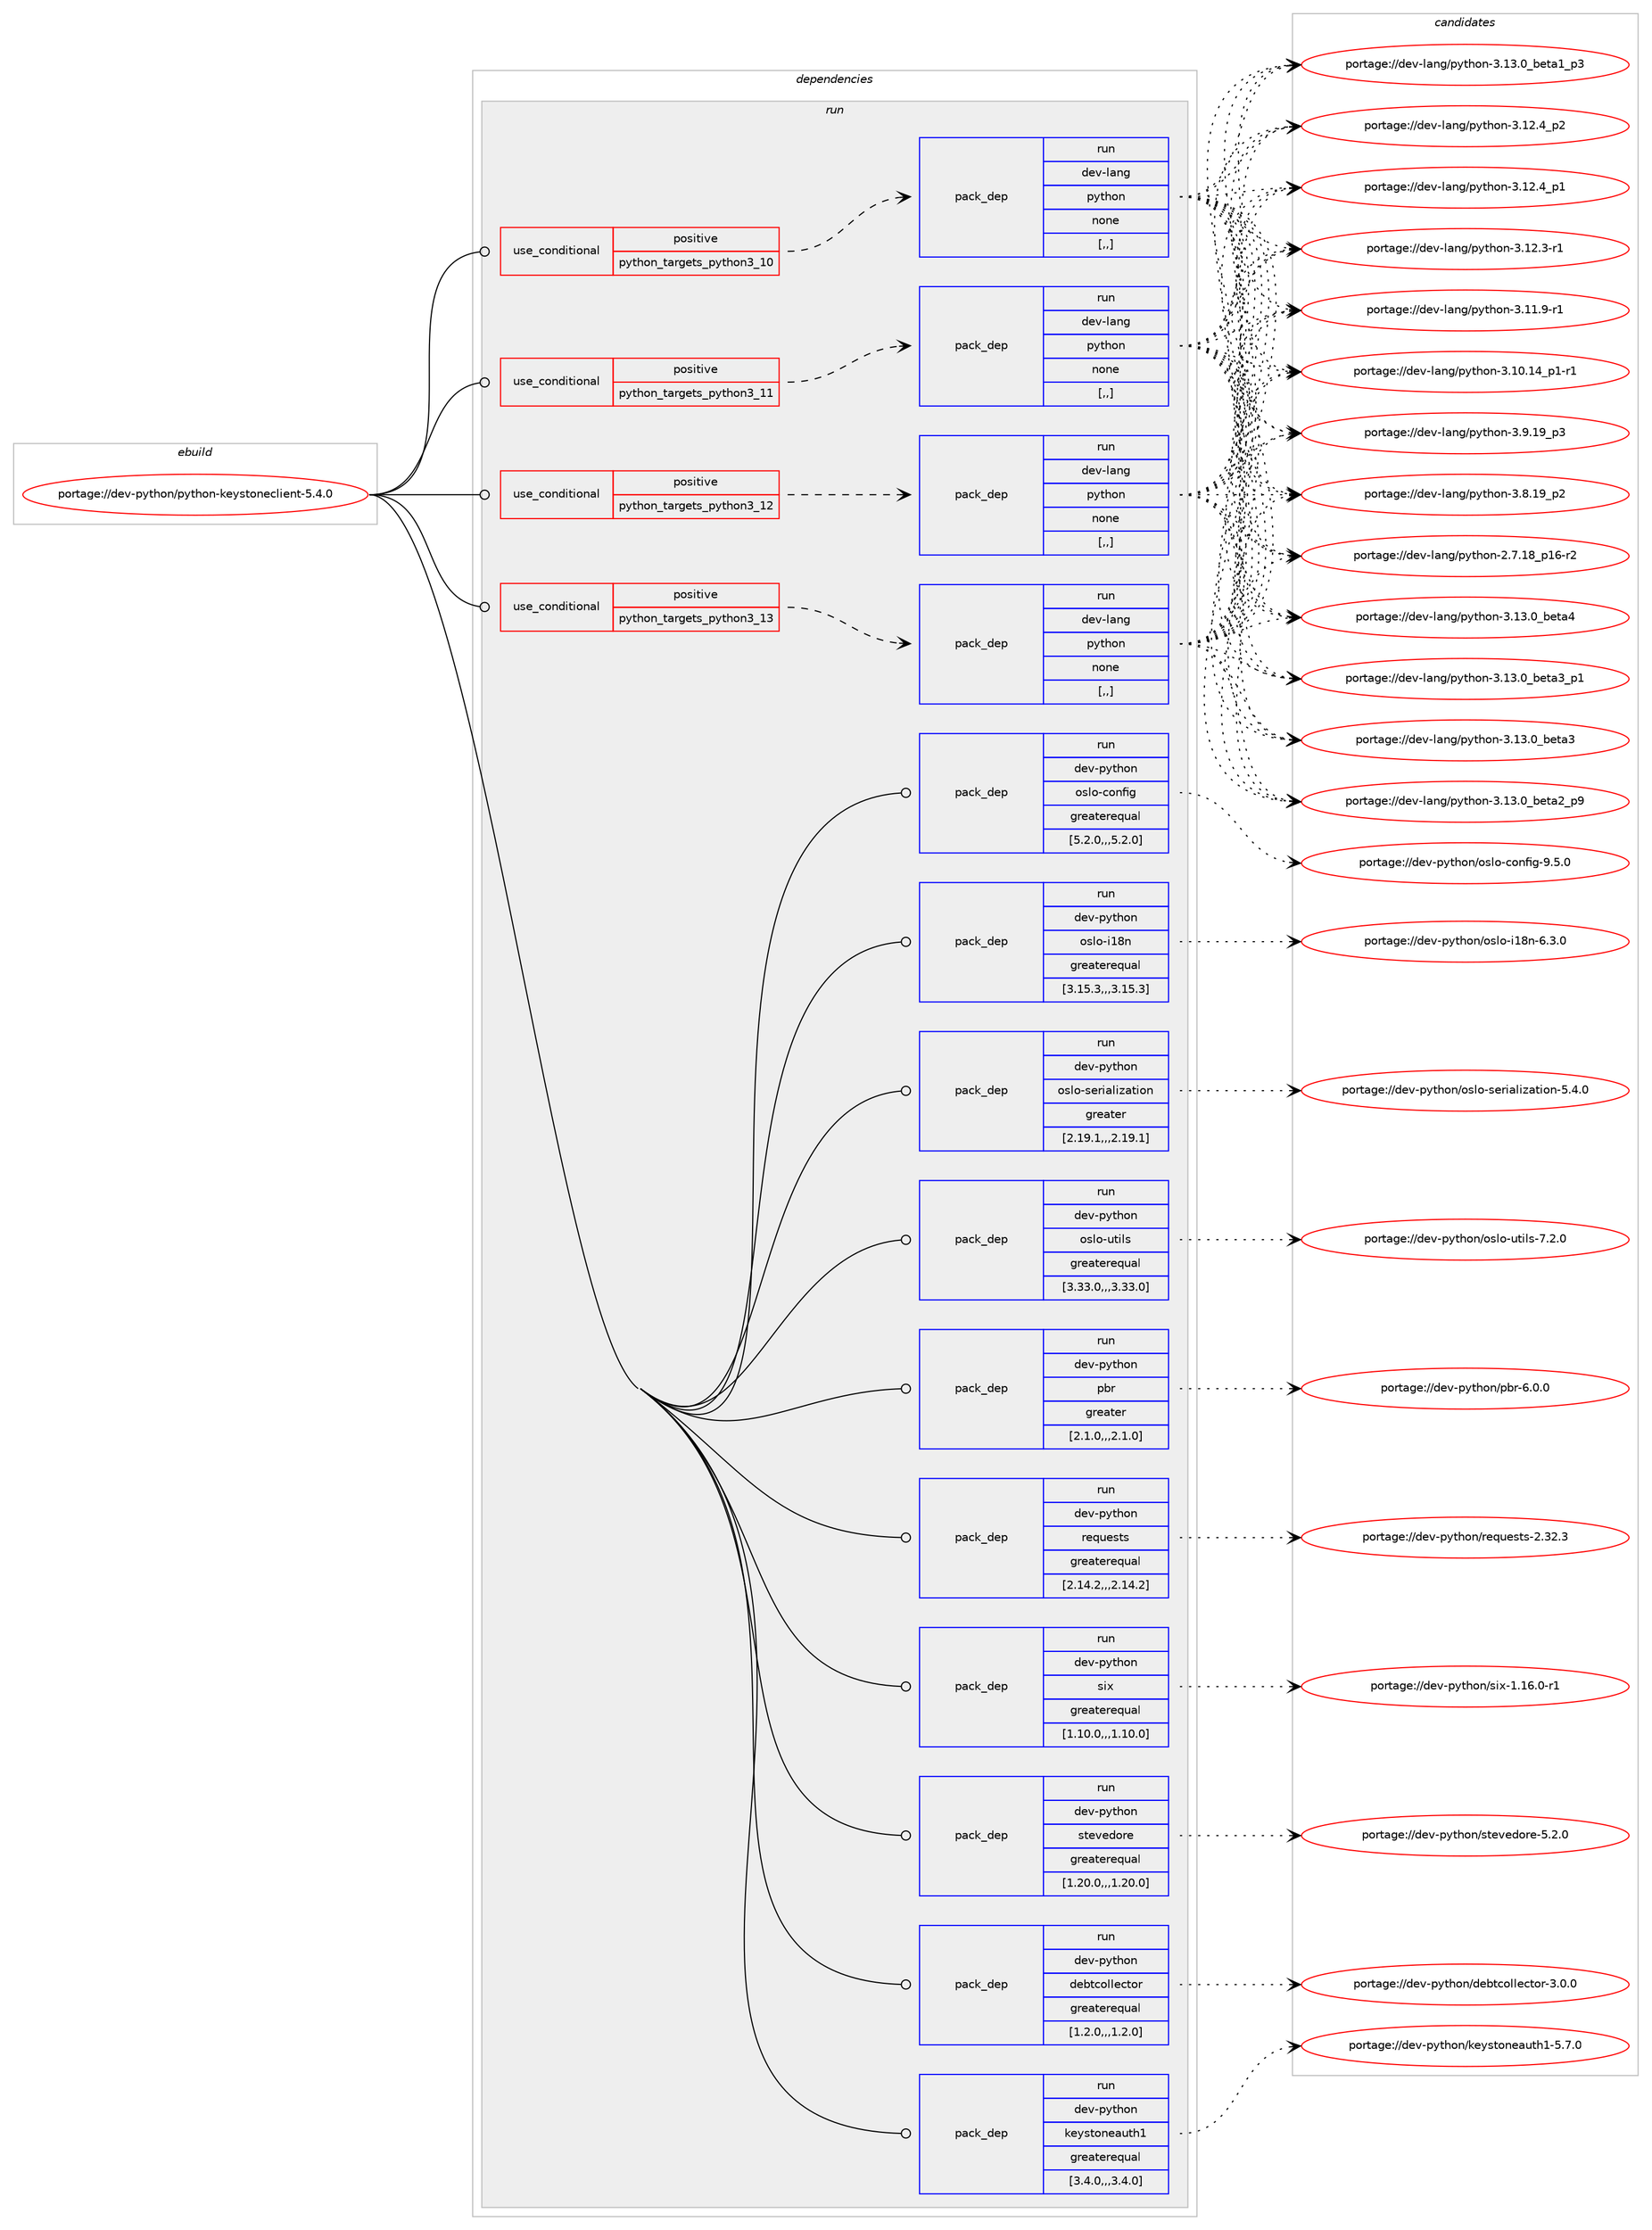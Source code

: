 digraph prolog {

# *************
# Graph options
# *************

newrank=true;
concentrate=true;
compound=true;
graph [rankdir=LR,fontname=Helvetica,fontsize=10,ranksep=1.5];#, ranksep=2.5, nodesep=0.2];
edge  [arrowhead=vee];
node  [fontname=Helvetica,fontsize=10];

# **********
# The ebuild
# **********

subgraph cluster_leftcol {
color=gray;
label=<<i>ebuild</i>>;
id [label="portage://dev-python/python-keystoneclient-5.4.0", color=red, width=4, href="../dev-python/python-keystoneclient-5.4.0.svg"];
}

# ****************
# The dependencies
# ****************

subgraph cluster_midcol {
color=gray;
label=<<i>dependencies</i>>;
subgraph cluster_compile {
fillcolor="#eeeeee";
style=filled;
label=<<i>compile</i>>;
}
subgraph cluster_compileandrun {
fillcolor="#eeeeee";
style=filled;
label=<<i>compile and run</i>>;
}
subgraph cluster_run {
fillcolor="#eeeeee";
style=filled;
label=<<i>run</i>>;
subgraph cond38621 {
dependency160949 [label=<<TABLE BORDER="0" CELLBORDER="1" CELLSPACING="0" CELLPADDING="4"><TR><TD ROWSPAN="3" CELLPADDING="10">use_conditional</TD></TR><TR><TD>positive</TD></TR><TR><TD>python_targets_python3_10</TD></TR></TABLE>>, shape=none, color=red];
subgraph pack121054 {
dependency160950 [label=<<TABLE BORDER="0" CELLBORDER="1" CELLSPACING="0" CELLPADDING="4" WIDTH="220"><TR><TD ROWSPAN="6" CELLPADDING="30">pack_dep</TD></TR><TR><TD WIDTH="110">run</TD></TR><TR><TD>dev-lang</TD></TR><TR><TD>python</TD></TR><TR><TD>none</TD></TR><TR><TD>[,,]</TD></TR></TABLE>>, shape=none, color=blue];
}
dependency160949:e -> dependency160950:w [weight=20,style="dashed",arrowhead="vee"];
}
id:e -> dependency160949:w [weight=20,style="solid",arrowhead="odot"];
subgraph cond38622 {
dependency160951 [label=<<TABLE BORDER="0" CELLBORDER="1" CELLSPACING="0" CELLPADDING="4"><TR><TD ROWSPAN="3" CELLPADDING="10">use_conditional</TD></TR><TR><TD>positive</TD></TR><TR><TD>python_targets_python3_11</TD></TR></TABLE>>, shape=none, color=red];
subgraph pack121055 {
dependency160952 [label=<<TABLE BORDER="0" CELLBORDER="1" CELLSPACING="0" CELLPADDING="4" WIDTH="220"><TR><TD ROWSPAN="6" CELLPADDING="30">pack_dep</TD></TR><TR><TD WIDTH="110">run</TD></TR><TR><TD>dev-lang</TD></TR><TR><TD>python</TD></TR><TR><TD>none</TD></TR><TR><TD>[,,]</TD></TR></TABLE>>, shape=none, color=blue];
}
dependency160951:e -> dependency160952:w [weight=20,style="dashed",arrowhead="vee"];
}
id:e -> dependency160951:w [weight=20,style="solid",arrowhead="odot"];
subgraph cond38623 {
dependency160953 [label=<<TABLE BORDER="0" CELLBORDER="1" CELLSPACING="0" CELLPADDING="4"><TR><TD ROWSPAN="3" CELLPADDING="10">use_conditional</TD></TR><TR><TD>positive</TD></TR><TR><TD>python_targets_python3_12</TD></TR></TABLE>>, shape=none, color=red];
subgraph pack121056 {
dependency160954 [label=<<TABLE BORDER="0" CELLBORDER="1" CELLSPACING="0" CELLPADDING="4" WIDTH="220"><TR><TD ROWSPAN="6" CELLPADDING="30">pack_dep</TD></TR><TR><TD WIDTH="110">run</TD></TR><TR><TD>dev-lang</TD></TR><TR><TD>python</TD></TR><TR><TD>none</TD></TR><TR><TD>[,,]</TD></TR></TABLE>>, shape=none, color=blue];
}
dependency160953:e -> dependency160954:w [weight=20,style="dashed",arrowhead="vee"];
}
id:e -> dependency160953:w [weight=20,style="solid",arrowhead="odot"];
subgraph cond38624 {
dependency160955 [label=<<TABLE BORDER="0" CELLBORDER="1" CELLSPACING="0" CELLPADDING="4"><TR><TD ROWSPAN="3" CELLPADDING="10">use_conditional</TD></TR><TR><TD>positive</TD></TR><TR><TD>python_targets_python3_13</TD></TR></TABLE>>, shape=none, color=red];
subgraph pack121057 {
dependency160956 [label=<<TABLE BORDER="0" CELLBORDER="1" CELLSPACING="0" CELLPADDING="4" WIDTH="220"><TR><TD ROWSPAN="6" CELLPADDING="30">pack_dep</TD></TR><TR><TD WIDTH="110">run</TD></TR><TR><TD>dev-lang</TD></TR><TR><TD>python</TD></TR><TR><TD>none</TD></TR><TR><TD>[,,]</TD></TR></TABLE>>, shape=none, color=blue];
}
dependency160955:e -> dependency160956:w [weight=20,style="dashed",arrowhead="vee"];
}
id:e -> dependency160955:w [weight=20,style="solid",arrowhead="odot"];
subgraph pack121058 {
dependency160957 [label=<<TABLE BORDER="0" CELLBORDER="1" CELLSPACING="0" CELLPADDING="4" WIDTH="220"><TR><TD ROWSPAN="6" CELLPADDING="30">pack_dep</TD></TR><TR><TD WIDTH="110">run</TD></TR><TR><TD>dev-python</TD></TR><TR><TD>debtcollector</TD></TR><TR><TD>greaterequal</TD></TR><TR><TD>[1.2.0,,,1.2.0]</TD></TR></TABLE>>, shape=none, color=blue];
}
id:e -> dependency160957:w [weight=20,style="solid",arrowhead="odot"];
subgraph pack121059 {
dependency160958 [label=<<TABLE BORDER="0" CELLBORDER="1" CELLSPACING="0" CELLPADDING="4" WIDTH="220"><TR><TD ROWSPAN="6" CELLPADDING="30">pack_dep</TD></TR><TR><TD WIDTH="110">run</TD></TR><TR><TD>dev-python</TD></TR><TR><TD>keystoneauth1</TD></TR><TR><TD>greaterequal</TD></TR><TR><TD>[3.4.0,,,3.4.0]</TD></TR></TABLE>>, shape=none, color=blue];
}
id:e -> dependency160958:w [weight=20,style="solid",arrowhead="odot"];
subgraph pack121060 {
dependency160959 [label=<<TABLE BORDER="0" CELLBORDER="1" CELLSPACING="0" CELLPADDING="4" WIDTH="220"><TR><TD ROWSPAN="6" CELLPADDING="30">pack_dep</TD></TR><TR><TD WIDTH="110">run</TD></TR><TR><TD>dev-python</TD></TR><TR><TD>oslo-config</TD></TR><TR><TD>greaterequal</TD></TR><TR><TD>[5.2.0,,,5.2.0]</TD></TR></TABLE>>, shape=none, color=blue];
}
id:e -> dependency160959:w [weight=20,style="solid",arrowhead="odot"];
subgraph pack121061 {
dependency160960 [label=<<TABLE BORDER="0" CELLBORDER="1" CELLSPACING="0" CELLPADDING="4" WIDTH="220"><TR><TD ROWSPAN="6" CELLPADDING="30">pack_dep</TD></TR><TR><TD WIDTH="110">run</TD></TR><TR><TD>dev-python</TD></TR><TR><TD>oslo-i18n</TD></TR><TR><TD>greaterequal</TD></TR><TR><TD>[3.15.3,,,3.15.3]</TD></TR></TABLE>>, shape=none, color=blue];
}
id:e -> dependency160960:w [weight=20,style="solid",arrowhead="odot"];
subgraph pack121062 {
dependency160961 [label=<<TABLE BORDER="0" CELLBORDER="1" CELLSPACING="0" CELLPADDING="4" WIDTH="220"><TR><TD ROWSPAN="6" CELLPADDING="30">pack_dep</TD></TR><TR><TD WIDTH="110">run</TD></TR><TR><TD>dev-python</TD></TR><TR><TD>oslo-serialization</TD></TR><TR><TD>greater</TD></TR><TR><TD>[2.19.1,,,2.19.1]</TD></TR></TABLE>>, shape=none, color=blue];
}
id:e -> dependency160961:w [weight=20,style="solid",arrowhead="odot"];
subgraph pack121063 {
dependency160962 [label=<<TABLE BORDER="0" CELLBORDER="1" CELLSPACING="0" CELLPADDING="4" WIDTH="220"><TR><TD ROWSPAN="6" CELLPADDING="30">pack_dep</TD></TR><TR><TD WIDTH="110">run</TD></TR><TR><TD>dev-python</TD></TR><TR><TD>oslo-utils</TD></TR><TR><TD>greaterequal</TD></TR><TR><TD>[3.33.0,,,3.33.0]</TD></TR></TABLE>>, shape=none, color=blue];
}
id:e -> dependency160962:w [weight=20,style="solid",arrowhead="odot"];
subgraph pack121064 {
dependency160963 [label=<<TABLE BORDER="0" CELLBORDER="1" CELLSPACING="0" CELLPADDING="4" WIDTH="220"><TR><TD ROWSPAN="6" CELLPADDING="30">pack_dep</TD></TR><TR><TD WIDTH="110">run</TD></TR><TR><TD>dev-python</TD></TR><TR><TD>pbr</TD></TR><TR><TD>greater</TD></TR><TR><TD>[2.1.0,,,2.1.0]</TD></TR></TABLE>>, shape=none, color=blue];
}
id:e -> dependency160963:w [weight=20,style="solid",arrowhead="odot"];
subgraph pack121065 {
dependency160964 [label=<<TABLE BORDER="0" CELLBORDER="1" CELLSPACING="0" CELLPADDING="4" WIDTH="220"><TR><TD ROWSPAN="6" CELLPADDING="30">pack_dep</TD></TR><TR><TD WIDTH="110">run</TD></TR><TR><TD>dev-python</TD></TR><TR><TD>requests</TD></TR><TR><TD>greaterequal</TD></TR><TR><TD>[2.14.2,,,2.14.2]</TD></TR></TABLE>>, shape=none, color=blue];
}
id:e -> dependency160964:w [weight=20,style="solid",arrowhead="odot"];
subgraph pack121066 {
dependency160965 [label=<<TABLE BORDER="0" CELLBORDER="1" CELLSPACING="0" CELLPADDING="4" WIDTH="220"><TR><TD ROWSPAN="6" CELLPADDING="30">pack_dep</TD></TR><TR><TD WIDTH="110">run</TD></TR><TR><TD>dev-python</TD></TR><TR><TD>six</TD></TR><TR><TD>greaterequal</TD></TR><TR><TD>[1.10.0,,,1.10.0]</TD></TR></TABLE>>, shape=none, color=blue];
}
id:e -> dependency160965:w [weight=20,style="solid",arrowhead="odot"];
subgraph pack121067 {
dependency160966 [label=<<TABLE BORDER="0" CELLBORDER="1" CELLSPACING="0" CELLPADDING="4" WIDTH="220"><TR><TD ROWSPAN="6" CELLPADDING="30">pack_dep</TD></TR><TR><TD WIDTH="110">run</TD></TR><TR><TD>dev-python</TD></TR><TR><TD>stevedore</TD></TR><TR><TD>greaterequal</TD></TR><TR><TD>[1.20.0,,,1.20.0]</TD></TR></TABLE>>, shape=none, color=blue];
}
id:e -> dependency160966:w [weight=20,style="solid",arrowhead="odot"];
}
}

# **************
# The candidates
# **************

subgraph cluster_choices {
rank=same;
color=gray;
label=<<i>candidates</i>>;

subgraph choice121054 {
color=black;
nodesep=1;
choice1001011184510897110103471121211161041111104551464951464895981011169752 [label="portage://dev-lang/python-3.13.0_beta4", color=red, width=4,href="../dev-lang/python-3.13.0_beta4.svg"];
choice10010111845108971101034711212111610411111045514649514648959810111697519511249 [label="portage://dev-lang/python-3.13.0_beta3_p1", color=red, width=4,href="../dev-lang/python-3.13.0_beta3_p1.svg"];
choice1001011184510897110103471121211161041111104551464951464895981011169751 [label="portage://dev-lang/python-3.13.0_beta3", color=red, width=4,href="../dev-lang/python-3.13.0_beta3.svg"];
choice10010111845108971101034711212111610411111045514649514648959810111697509511257 [label="portage://dev-lang/python-3.13.0_beta2_p9", color=red, width=4,href="../dev-lang/python-3.13.0_beta2_p9.svg"];
choice10010111845108971101034711212111610411111045514649514648959810111697499511251 [label="portage://dev-lang/python-3.13.0_beta1_p3", color=red, width=4,href="../dev-lang/python-3.13.0_beta1_p3.svg"];
choice100101118451089711010347112121116104111110455146495046529511250 [label="portage://dev-lang/python-3.12.4_p2", color=red, width=4,href="../dev-lang/python-3.12.4_p2.svg"];
choice100101118451089711010347112121116104111110455146495046529511249 [label="portage://dev-lang/python-3.12.4_p1", color=red, width=4,href="../dev-lang/python-3.12.4_p1.svg"];
choice100101118451089711010347112121116104111110455146495046514511449 [label="portage://dev-lang/python-3.12.3-r1", color=red, width=4,href="../dev-lang/python-3.12.3-r1.svg"];
choice100101118451089711010347112121116104111110455146494946574511449 [label="portage://dev-lang/python-3.11.9-r1", color=red, width=4,href="../dev-lang/python-3.11.9-r1.svg"];
choice100101118451089711010347112121116104111110455146494846495295112494511449 [label="portage://dev-lang/python-3.10.14_p1-r1", color=red, width=4,href="../dev-lang/python-3.10.14_p1-r1.svg"];
choice100101118451089711010347112121116104111110455146574649579511251 [label="portage://dev-lang/python-3.9.19_p3", color=red, width=4,href="../dev-lang/python-3.9.19_p3.svg"];
choice100101118451089711010347112121116104111110455146564649579511250 [label="portage://dev-lang/python-3.8.19_p2", color=red, width=4,href="../dev-lang/python-3.8.19_p2.svg"];
choice100101118451089711010347112121116104111110455046554649569511249544511450 [label="portage://dev-lang/python-2.7.18_p16-r2", color=red, width=4,href="../dev-lang/python-2.7.18_p16-r2.svg"];
dependency160950:e -> choice1001011184510897110103471121211161041111104551464951464895981011169752:w [style=dotted,weight="100"];
dependency160950:e -> choice10010111845108971101034711212111610411111045514649514648959810111697519511249:w [style=dotted,weight="100"];
dependency160950:e -> choice1001011184510897110103471121211161041111104551464951464895981011169751:w [style=dotted,weight="100"];
dependency160950:e -> choice10010111845108971101034711212111610411111045514649514648959810111697509511257:w [style=dotted,weight="100"];
dependency160950:e -> choice10010111845108971101034711212111610411111045514649514648959810111697499511251:w [style=dotted,weight="100"];
dependency160950:e -> choice100101118451089711010347112121116104111110455146495046529511250:w [style=dotted,weight="100"];
dependency160950:e -> choice100101118451089711010347112121116104111110455146495046529511249:w [style=dotted,weight="100"];
dependency160950:e -> choice100101118451089711010347112121116104111110455146495046514511449:w [style=dotted,weight="100"];
dependency160950:e -> choice100101118451089711010347112121116104111110455146494946574511449:w [style=dotted,weight="100"];
dependency160950:e -> choice100101118451089711010347112121116104111110455146494846495295112494511449:w [style=dotted,weight="100"];
dependency160950:e -> choice100101118451089711010347112121116104111110455146574649579511251:w [style=dotted,weight="100"];
dependency160950:e -> choice100101118451089711010347112121116104111110455146564649579511250:w [style=dotted,weight="100"];
dependency160950:e -> choice100101118451089711010347112121116104111110455046554649569511249544511450:w [style=dotted,weight="100"];
}
subgraph choice121055 {
color=black;
nodesep=1;
choice1001011184510897110103471121211161041111104551464951464895981011169752 [label="portage://dev-lang/python-3.13.0_beta4", color=red, width=4,href="../dev-lang/python-3.13.0_beta4.svg"];
choice10010111845108971101034711212111610411111045514649514648959810111697519511249 [label="portage://dev-lang/python-3.13.0_beta3_p1", color=red, width=4,href="../dev-lang/python-3.13.0_beta3_p1.svg"];
choice1001011184510897110103471121211161041111104551464951464895981011169751 [label="portage://dev-lang/python-3.13.0_beta3", color=red, width=4,href="../dev-lang/python-3.13.0_beta3.svg"];
choice10010111845108971101034711212111610411111045514649514648959810111697509511257 [label="portage://dev-lang/python-3.13.0_beta2_p9", color=red, width=4,href="../dev-lang/python-3.13.0_beta2_p9.svg"];
choice10010111845108971101034711212111610411111045514649514648959810111697499511251 [label="portage://dev-lang/python-3.13.0_beta1_p3", color=red, width=4,href="../dev-lang/python-3.13.0_beta1_p3.svg"];
choice100101118451089711010347112121116104111110455146495046529511250 [label="portage://dev-lang/python-3.12.4_p2", color=red, width=4,href="../dev-lang/python-3.12.4_p2.svg"];
choice100101118451089711010347112121116104111110455146495046529511249 [label="portage://dev-lang/python-3.12.4_p1", color=red, width=4,href="../dev-lang/python-3.12.4_p1.svg"];
choice100101118451089711010347112121116104111110455146495046514511449 [label="portage://dev-lang/python-3.12.3-r1", color=red, width=4,href="../dev-lang/python-3.12.3-r1.svg"];
choice100101118451089711010347112121116104111110455146494946574511449 [label="portage://dev-lang/python-3.11.9-r1", color=red, width=4,href="../dev-lang/python-3.11.9-r1.svg"];
choice100101118451089711010347112121116104111110455146494846495295112494511449 [label="portage://dev-lang/python-3.10.14_p1-r1", color=red, width=4,href="../dev-lang/python-3.10.14_p1-r1.svg"];
choice100101118451089711010347112121116104111110455146574649579511251 [label="portage://dev-lang/python-3.9.19_p3", color=red, width=4,href="../dev-lang/python-3.9.19_p3.svg"];
choice100101118451089711010347112121116104111110455146564649579511250 [label="portage://dev-lang/python-3.8.19_p2", color=red, width=4,href="../dev-lang/python-3.8.19_p2.svg"];
choice100101118451089711010347112121116104111110455046554649569511249544511450 [label="portage://dev-lang/python-2.7.18_p16-r2", color=red, width=4,href="../dev-lang/python-2.7.18_p16-r2.svg"];
dependency160952:e -> choice1001011184510897110103471121211161041111104551464951464895981011169752:w [style=dotted,weight="100"];
dependency160952:e -> choice10010111845108971101034711212111610411111045514649514648959810111697519511249:w [style=dotted,weight="100"];
dependency160952:e -> choice1001011184510897110103471121211161041111104551464951464895981011169751:w [style=dotted,weight="100"];
dependency160952:e -> choice10010111845108971101034711212111610411111045514649514648959810111697509511257:w [style=dotted,weight="100"];
dependency160952:e -> choice10010111845108971101034711212111610411111045514649514648959810111697499511251:w [style=dotted,weight="100"];
dependency160952:e -> choice100101118451089711010347112121116104111110455146495046529511250:w [style=dotted,weight="100"];
dependency160952:e -> choice100101118451089711010347112121116104111110455146495046529511249:w [style=dotted,weight="100"];
dependency160952:e -> choice100101118451089711010347112121116104111110455146495046514511449:w [style=dotted,weight="100"];
dependency160952:e -> choice100101118451089711010347112121116104111110455146494946574511449:w [style=dotted,weight="100"];
dependency160952:e -> choice100101118451089711010347112121116104111110455146494846495295112494511449:w [style=dotted,weight="100"];
dependency160952:e -> choice100101118451089711010347112121116104111110455146574649579511251:w [style=dotted,weight="100"];
dependency160952:e -> choice100101118451089711010347112121116104111110455146564649579511250:w [style=dotted,weight="100"];
dependency160952:e -> choice100101118451089711010347112121116104111110455046554649569511249544511450:w [style=dotted,weight="100"];
}
subgraph choice121056 {
color=black;
nodesep=1;
choice1001011184510897110103471121211161041111104551464951464895981011169752 [label="portage://dev-lang/python-3.13.0_beta4", color=red, width=4,href="../dev-lang/python-3.13.0_beta4.svg"];
choice10010111845108971101034711212111610411111045514649514648959810111697519511249 [label="portage://dev-lang/python-3.13.0_beta3_p1", color=red, width=4,href="../dev-lang/python-3.13.0_beta3_p1.svg"];
choice1001011184510897110103471121211161041111104551464951464895981011169751 [label="portage://dev-lang/python-3.13.0_beta3", color=red, width=4,href="../dev-lang/python-3.13.0_beta3.svg"];
choice10010111845108971101034711212111610411111045514649514648959810111697509511257 [label="portage://dev-lang/python-3.13.0_beta2_p9", color=red, width=4,href="../dev-lang/python-3.13.0_beta2_p9.svg"];
choice10010111845108971101034711212111610411111045514649514648959810111697499511251 [label="portage://dev-lang/python-3.13.0_beta1_p3", color=red, width=4,href="../dev-lang/python-3.13.0_beta1_p3.svg"];
choice100101118451089711010347112121116104111110455146495046529511250 [label="portage://dev-lang/python-3.12.4_p2", color=red, width=4,href="../dev-lang/python-3.12.4_p2.svg"];
choice100101118451089711010347112121116104111110455146495046529511249 [label="portage://dev-lang/python-3.12.4_p1", color=red, width=4,href="../dev-lang/python-3.12.4_p1.svg"];
choice100101118451089711010347112121116104111110455146495046514511449 [label="portage://dev-lang/python-3.12.3-r1", color=red, width=4,href="../dev-lang/python-3.12.3-r1.svg"];
choice100101118451089711010347112121116104111110455146494946574511449 [label="portage://dev-lang/python-3.11.9-r1", color=red, width=4,href="../dev-lang/python-3.11.9-r1.svg"];
choice100101118451089711010347112121116104111110455146494846495295112494511449 [label="portage://dev-lang/python-3.10.14_p1-r1", color=red, width=4,href="../dev-lang/python-3.10.14_p1-r1.svg"];
choice100101118451089711010347112121116104111110455146574649579511251 [label="portage://dev-lang/python-3.9.19_p3", color=red, width=4,href="../dev-lang/python-3.9.19_p3.svg"];
choice100101118451089711010347112121116104111110455146564649579511250 [label="portage://dev-lang/python-3.8.19_p2", color=red, width=4,href="../dev-lang/python-3.8.19_p2.svg"];
choice100101118451089711010347112121116104111110455046554649569511249544511450 [label="portage://dev-lang/python-2.7.18_p16-r2", color=red, width=4,href="../dev-lang/python-2.7.18_p16-r2.svg"];
dependency160954:e -> choice1001011184510897110103471121211161041111104551464951464895981011169752:w [style=dotted,weight="100"];
dependency160954:e -> choice10010111845108971101034711212111610411111045514649514648959810111697519511249:w [style=dotted,weight="100"];
dependency160954:e -> choice1001011184510897110103471121211161041111104551464951464895981011169751:w [style=dotted,weight="100"];
dependency160954:e -> choice10010111845108971101034711212111610411111045514649514648959810111697509511257:w [style=dotted,weight="100"];
dependency160954:e -> choice10010111845108971101034711212111610411111045514649514648959810111697499511251:w [style=dotted,weight="100"];
dependency160954:e -> choice100101118451089711010347112121116104111110455146495046529511250:w [style=dotted,weight="100"];
dependency160954:e -> choice100101118451089711010347112121116104111110455146495046529511249:w [style=dotted,weight="100"];
dependency160954:e -> choice100101118451089711010347112121116104111110455146495046514511449:w [style=dotted,weight="100"];
dependency160954:e -> choice100101118451089711010347112121116104111110455146494946574511449:w [style=dotted,weight="100"];
dependency160954:e -> choice100101118451089711010347112121116104111110455146494846495295112494511449:w [style=dotted,weight="100"];
dependency160954:e -> choice100101118451089711010347112121116104111110455146574649579511251:w [style=dotted,weight="100"];
dependency160954:e -> choice100101118451089711010347112121116104111110455146564649579511250:w [style=dotted,weight="100"];
dependency160954:e -> choice100101118451089711010347112121116104111110455046554649569511249544511450:w [style=dotted,weight="100"];
}
subgraph choice121057 {
color=black;
nodesep=1;
choice1001011184510897110103471121211161041111104551464951464895981011169752 [label="portage://dev-lang/python-3.13.0_beta4", color=red, width=4,href="../dev-lang/python-3.13.0_beta4.svg"];
choice10010111845108971101034711212111610411111045514649514648959810111697519511249 [label="portage://dev-lang/python-3.13.0_beta3_p1", color=red, width=4,href="../dev-lang/python-3.13.0_beta3_p1.svg"];
choice1001011184510897110103471121211161041111104551464951464895981011169751 [label="portage://dev-lang/python-3.13.0_beta3", color=red, width=4,href="../dev-lang/python-3.13.0_beta3.svg"];
choice10010111845108971101034711212111610411111045514649514648959810111697509511257 [label="portage://dev-lang/python-3.13.0_beta2_p9", color=red, width=4,href="../dev-lang/python-3.13.0_beta2_p9.svg"];
choice10010111845108971101034711212111610411111045514649514648959810111697499511251 [label="portage://dev-lang/python-3.13.0_beta1_p3", color=red, width=4,href="../dev-lang/python-3.13.0_beta1_p3.svg"];
choice100101118451089711010347112121116104111110455146495046529511250 [label="portage://dev-lang/python-3.12.4_p2", color=red, width=4,href="../dev-lang/python-3.12.4_p2.svg"];
choice100101118451089711010347112121116104111110455146495046529511249 [label="portage://dev-lang/python-3.12.4_p1", color=red, width=4,href="../dev-lang/python-3.12.4_p1.svg"];
choice100101118451089711010347112121116104111110455146495046514511449 [label="portage://dev-lang/python-3.12.3-r1", color=red, width=4,href="../dev-lang/python-3.12.3-r1.svg"];
choice100101118451089711010347112121116104111110455146494946574511449 [label="portage://dev-lang/python-3.11.9-r1", color=red, width=4,href="../dev-lang/python-3.11.9-r1.svg"];
choice100101118451089711010347112121116104111110455146494846495295112494511449 [label="portage://dev-lang/python-3.10.14_p1-r1", color=red, width=4,href="../dev-lang/python-3.10.14_p1-r1.svg"];
choice100101118451089711010347112121116104111110455146574649579511251 [label="portage://dev-lang/python-3.9.19_p3", color=red, width=4,href="../dev-lang/python-3.9.19_p3.svg"];
choice100101118451089711010347112121116104111110455146564649579511250 [label="portage://dev-lang/python-3.8.19_p2", color=red, width=4,href="../dev-lang/python-3.8.19_p2.svg"];
choice100101118451089711010347112121116104111110455046554649569511249544511450 [label="portage://dev-lang/python-2.7.18_p16-r2", color=red, width=4,href="../dev-lang/python-2.7.18_p16-r2.svg"];
dependency160956:e -> choice1001011184510897110103471121211161041111104551464951464895981011169752:w [style=dotted,weight="100"];
dependency160956:e -> choice10010111845108971101034711212111610411111045514649514648959810111697519511249:w [style=dotted,weight="100"];
dependency160956:e -> choice1001011184510897110103471121211161041111104551464951464895981011169751:w [style=dotted,weight="100"];
dependency160956:e -> choice10010111845108971101034711212111610411111045514649514648959810111697509511257:w [style=dotted,weight="100"];
dependency160956:e -> choice10010111845108971101034711212111610411111045514649514648959810111697499511251:w [style=dotted,weight="100"];
dependency160956:e -> choice100101118451089711010347112121116104111110455146495046529511250:w [style=dotted,weight="100"];
dependency160956:e -> choice100101118451089711010347112121116104111110455146495046529511249:w [style=dotted,weight="100"];
dependency160956:e -> choice100101118451089711010347112121116104111110455146495046514511449:w [style=dotted,weight="100"];
dependency160956:e -> choice100101118451089711010347112121116104111110455146494946574511449:w [style=dotted,weight="100"];
dependency160956:e -> choice100101118451089711010347112121116104111110455146494846495295112494511449:w [style=dotted,weight="100"];
dependency160956:e -> choice100101118451089711010347112121116104111110455146574649579511251:w [style=dotted,weight="100"];
dependency160956:e -> choice100101118451089711010347112121116104111110455146564649579511250:w [style=dotted,weight="100"];
dependency160956:e -> choice100101118451089711010347112121116104111110455046554649569511249544511450:w [style=dotted,weight="100"];
}
subgraph choice121058 {
color=black;
nodesep=1;
choice1001011184511212111610411111047100101981169911110810810199116111114455146484648 [label="portage://dev-python/debtcollector-3.0.0", color=red, width=4,href="../dev-python/debtcollector-3.0.0.svg"];
dependency160957:e -> choice1001011184511212111610411111047100101981169911110810810199116111114455146484648:w [style=dotted,weight="100"];
}
subgraph choice121059 {
color=black;
nodesep=1;
choice10010111845112121116104111110471071011211151161111101019711711610449455346554648 [label="portage://dev-python/keystoneauth1-5.7.0", color=red, width=4,href="../dev-python/keystoneauth1-5.7.0.svg"];
dependency160958:e -> choice10010111845112121116104111110471071011211151161111101019711711610449455346554648:w [style=dotted,weight="100"];
}
subgraph choice121060 {
color=black;
nodesep=1;
choice10010111845112121116104111110471111151081114599111110102105103455746534648 [label="portage://dev-python/oslo-config-9.5.0", color=red, width=4,href="../dev-python/oslo-config-9.5.0.svg"];
dependency160959:e -> choice10010111845112121116104111110471111151081114599111110102105103455746534648:w [style=dotted,weight="100"];
}
subgraph choice121061 {
color=black;
nodesep=1;
choice1001011184511212111610411111047111115108111451054956110455446514648 [label="portage://dev-python/oslo-i18n-6.3.0", color=red, width=4,href="../dev-python/oslo-i18n-6.3.0.svg"];
dependency160960:e -> choice1001011184511212111610411111047111115108111451054956110455446514648:w [style=dotted,weight="100"];
}
subgraph choice121062 {
color=black;
nodesep=1;
choice1001011184511212111610411111047111115108111451151011141059710810512297116105111110455346524648 [label="portage://dev-python/oslo-serialization-5.4.0", color=red, width=4,href="../dev-python/oslo-serialization-5.4.0.svg"];
dependency160961:e -> choice1001011184511212111610411111047111115108111451151011141059710810512297116105111110455346524648:w [style=dotted,weight="100"];
}
subgraph choice121063 {
color=black;
nodesep=1;
choice100101118451121211161041111104711111510811145117116105108115455546504648 [label="portage://dev-python/oslo-utils-7.2.0", color=red, width=4,href="../dev-python/oslo-utils-7.2.0.svg"];
dependency160962:e -> choice100101118451121211161041111104711111510811145117116105108115455546504648:w [style=dotted,weight="100"];
}
subgraph choice121064 {
color=black;
nodesep=1;
choice100101118451121211161041111104711298114455446484648 [label="portage://dev-python/pbr-6.0.0", color=red, width=4,href="../dev-python/pbr-6.0.0.svg"];
dependency160963:e -> choice100101118451121211161041111104711298114455446484648:w [style=dotted,weight="100"];
}
subgraph choice121065 {
color=black;
nodesep=1;
choice100101118451121211161041111104711410111311710111511611545504651504651 [label="portage://dev-python/requests-2.32.3", color=red, width=4,href="../dev-python/requests-2.32.3.svg"];
dependency160964:e -> choice100101118451121211161041111104711410111311710111511611545504651504651:w [style=dotted,weight="100"];
}
subgraph choice121066 {
color=black;
nodesep=1;
choice1001011184511212111610411111047115105120454946495446484511449 [label="portage://dev-python/six-1.16.0-r1", color=red, width=4,href="../dev-python/six-1.16.0-r1.svg"];
dependency160965:e -> choice1001011184511212111610411111047115105120454946495446484511449:w [style=dotted,weight="100"];
}
subgraph choice121067 {
color=black;
nodesep=1;
choice1001011184511212111610411111047115116101118101100111114101455346504648 [label="portage://dev-python/stevedore-5.2.0", color=red, width=4,href="../dev-python/stevedore-5.2.0.svg"];
dependency160966:e -> choice1001011184511212111610411111047115116101118101100111114101455346504648:w [style=dotted,weight="100"];
}
}

}
